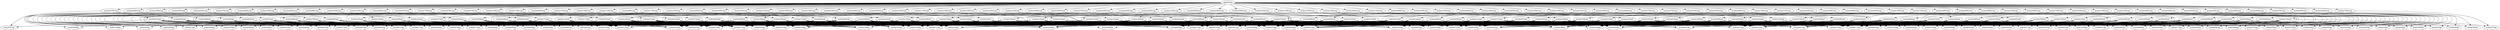 digraph genny {
  appModule -> module0Wiring, module10Wiring, module11Wiring, module12Wiring, module13Wiring, module14Wiring, module15Wiring, module16Wiring, module17Wiring, module18Wiring, module19Wiring, module1Wiring, module20Wiring, module21Wiring, module22Wiring, module23Wiring, module24Wiring, module25Wiring, module26Wiring, module27Wiring, module28Wiring, module29Wiring, module2Wiring, module30Wiring, module31Wiring, module32Wiring, module33Wiring, module34Wiring, module35Wiring, module36Wiring, module37Wiring, module38Wiring, module39Wiring, module3Wiring, module40Wiring, module41Wiring, module42Wiring, module43Wiring, module44Wiring, module45Wiring, module46Wiring, module47Wiring, module48Wiring, module49Wiring, module4Wiring, module50Wiring, module51Wiring, module52Wiring, module53Wiring, module54Wiring, module55Wiring, module56Wiring, module57Wiring, module58Wiring, module59Wiring, module5Wiring, module60Wiring, module61Wiring, module62Wiring, module63Wiring, module64Wiring, module65Wiring, module66Wiring, module67Wiring, module68Wiring, module69Wiring, module6Wiring, module70Wiring, module71Wiring, module72Wiring, module73Wiring, module74Wiring, module75Wiring, module76Wiring, module77Wiring, module78Wiring, module79Wiring, module7Wiring, module80Wiring, module81Wiring, module82Wiring, module83Wiring, module84Wiring, module85Wiring, module86Wiring, module87Wiring, module88Wiring, module89Wiring, module8Wiring, module90Wiring, module91Wiring, module92Wiring, module93Wiring, module94Wiring, module95Wiring, module96Wiring, module97Wiring, module98Wiring, module99Wiring, module9Wiring;
  module0Wiring -> module0Api, module0Impl;
  module0Api;
  module0Impl -> module0Api, module14Api, module17Api, module22Api, module22Api, module33Api, module33Api, module38Api, module39Api, module48Api, module49Api;
  module1Wiring -> module1Api, module1Impl;
  module1Api;
  module1Impl -> module13Api, module1Api, module20Api, module25Api, module26Api, module30Api, module31Api, module31Api, module43Api, module44Api, module48Api;
  module2Wiring -> module2Api, module2Impl;
  module2Api;
  module2Impl -> module11Api, module15Api, module17Api, module22Api, module26Api, module28Api, module2Api, module31Api, module33Api, module45Api, module47Api;
  module3Wiring -> module3Api, module3Impl;
  module3Api;
  module3Impl -> module10Api, module15Api, module17Api, module20Api, module22Api, module33Api, module36Api, module3Api, module46Api, module47Api, module47Api;
  module4Wiring -> module4Api, module4Impl;
  module4Api;
  module4Impl -> module10Api, module12Api, module15Api, module19Api, module19Api, module24Api, module26Api, module29Api, module46Api, module47Api, module4Api;
  module5Wiring -> module5Api, module5Impl;
  module5Api;
  module5Impl -> module15Api, module17Api, module24Api, module26Api, module31Api, module40Api, module44Api, module45Api, module46Api, module46Api, module5Api;
  module6Wiring -> module6Api, module6Impl;
  module6Api;
  module6Impl -> module14Api, module14Api, module16Api, module22Api, module27Api, module28Api, module31Api, module43Api, module44Api, module48Api, module6Api;
  module7Wiring -> module7Api, module7Impl;
  module7Api;
  module7Impl -> module12Api, module14Api, module17Api, module23Api, module29Api, module35Api, module41Api, module41Api, module42Api, module48Api, module7Api;
  module8Wiring -> module8Api, module8Impl;
  module8Api;
  module8Impl -> module11Api, module15Api, module25Api, module31Api, module33Api, module37Api, module37Api, module37Api, module39Api, module45Api, module8Api;
  module9Wiring -> module9Api, module9Impl;
  module9Api;
  module9Impl -> module10Api, module13Api, module20Api, module25Api, module31Api, module34Api, module37Api, module37Api, module43Api, module48Api, module9Api;
  module10Wiring -> module10Api, module10Impl;
  module10Api;
  module10Impl -> module10Api, module11Api, module12Api, module12Api, module15Api, module20Api, module21Api, module31Api, module37Api, module43Api, module49Api;
  module11Wiring -> module11Api, module11Impl;
  module11Api;
  module11Impl -> module11Api, module12Api, module18Api, module23Api, module27Api, module27Api, module35Api, module39Api, module39Api, module42Api, module43Api;
  module12Wiring -> module12Api, module12Impl;
  module12Api;
  module12Impl -> module12Api, module14Api, module17Api, module24Api, module25Api, module28Api, module31Api, module34Api, module36Api, module38Api, module44Api;
  module13Wiring -> module13Api, module13Impl;
  module13Api;
  module13Impl -> module11Api, module12Api, module12Api, module13Api, module16Api, module32Api, module35Api, module35Api, module39Api, module42Api, module45Api;
  module14Wiring -> module14Api, module14Impl;
  module14Api;
  module14Impl -> module14Api, module18Api, module20Api, module21Api, module31Api, module33Api, module41Api, module41Api, module42Api, module46Api, module46Api;
  module15Wiring -> module15Api, module15Impl;
  module15Api;
  module15Impl -> module15Api, module21Api, module26Api, module26Api, module28Api, module33Api, module36Api, module39Api, module46Api, module49Api, module49Api;
  module16Wiring -> module16Api, module16Impl;
  module16Api;
  module16Impl -> module13Api, module14Api, module15Api, module16Api, module21Api, module25Api, module26Api, module32Api, module41Api, module42Api, module48Api;
  module17Wiring -> module17Api, module17Impl;
  module17Api;
  module17Impl -> module14Api, module16Api, module17Api, module18Api, module19Api, module31Api, module36Api, module39Api, module42Api, module45Api, module49Api;
  module18Wiring -> module18Api, module18Impl;
  module18Api;
  module18Impl -> module11Api, module13Api, module13Api, module17Api, module18Api, module23Api, module29Api, module32Api, module36Api, module47Api, module48Api;
  module19Wiring -> module19Api, module19Impl;
  module19Api;
  module19Impl -> module12Api, module19Api, module22Api, module23Api, module27Api, module32Api, module34Api, module35Api, module36Api, module37Api, module41Api;
  module20Wiring -> module20Api, module20Impl;
  module20Api;
  module20Impl -> module16Api, module16Api, module20Api, module21Api, module25Api, module25Api, module29Api, module31Api, module38Api, module43Api, module46Api;
  module21Wiring -> module21Api, module21Impl;
  module21Api;
  module21Impl -> module11Api, module21Api, module23Api, module25Api, module28Api, module32Api, module36Api, module38Api, module42Api, module44Api, module48Api;
  module22Wiring -> module22Api, module22Impl;
  module22Api;
  module22Impl -> module13Api, module14Api, module19Api, module22Api, module26Api, module29Api, module33Api, module34Api, module35Api, module35Api, module44Api;
  module23Wiring -> module23Api, module23Impl;
  module23Api;
  module23Impl -> module11Api, module12Api, module16Api, module23Api, module33Api, module37Api, module42Api, module44Api, module45Api, module45Api, module45Api;
  module24Wiring -> module24Api, module24Impl;
  module24Api;
  module24Impl -> module17Api, module22Api, module24Api, module35Api, module35Api, module35Api, module36Api, module39Api, module40Api, module42Api, module44Api;
  module25Wiring -> module25Api, module25Impl;
  module25Api;
  module25Impl -> module25Api, module27Api, module27Api, module33Api, module35Api, module36Api, module37Api, module38Api, module46Api, module49Api, module49Api;
  module26Wiring -> module26Api, module26Impl;
  module26Api;
  module26Impl -> module12Api, module14Api, module14Api, module20Api, module26Api, module28Api, module33Api, module35Api, module38Api, module45Api, module48Api;
  module27Wiring -> module27Api, module27Impl;
  module27Api;
  module27Impl -> module12Api, module21Api, module22Api, module24Api, module27Api, module28Api, module29Api, module29Api, module30Api, module45Api, module48Api;
  module28Wiring -> module28Api, module28Impl;
  module28Api;
  module28Impl -> module10Api, module12Api, module13Api, module16Api, module20Api, module20Api, module21Api, module27Api, module28Api, module44Api, module47Api;
  module29Wiring -> module29Api, module29Impl;
  module29Api;
  module29Impl -> module12Api, module15Api, module16Api, module16Api, module20Api, module23Api, module29Api, module31Api, module34Api, module45Api, module45Api;
  module30Wiring -> module30Api, module30Impl;
  module30Api;
  module30Impl -> module11Api, module14Api, module26Api, module26Api, module27Api, module30Api, module34Api, module41Api, module44Api, module45Api, module47Api;
  module31Wiring -> module31Api, module31Impl;
  module31Api;
  module31Impl -> module20Api, module29Api, module31Api, module32Api, module33Api, module38Api, module38Api, module40Api, module40Api, module45Api, module49Api;
  module32Wiring -> module32Api, module32Impl;
  module32Api;
  module32Impl -> module10Api, module10Api, module13Api, module14Api, module19Api, module25Api, module28Api, module31Api, module32Api, module37Api, module46Api;
  module33Wiring -> module33Api, module33Impl;
  module33Api;
  module33Impl -> module21Api, module21Api, module22Api, module31Api, module33Api, module35Api, module43Api, module44Api, module45Api, module46Api, module47Api;
  module34Wiring -> module34Api, module34Impl;
  module34Api;
  module34Impl -> module13Api, module19Api, module22Api, module24Api, module29Api, module31Api, module34Api, module36Api, module38Api, module41Api, module47Api;
  module35Wiring -> module35Api, module35Impl;
  module35Api;
  module35Impl -> module10Api, module13Api, module16Api, module18Api, module19Api, module22Api, module23Api, module24Api, module26Api, module35Api, module38Api;
  module36Wiring -> module36Api, module36Impl;
  module36Api;
  module36Impl -> module10Api, module17Api, module18Api, module22Api, module26Api, module28Api, module34Api, module35Api, module36Api, module44Api, module45Api;
  module37Wiring -> module37Api, module37Impl;
  module37Api;
  module37Impl -> module10Api, module11Api, module14Api, module18Api, module19Api, module27Api, module33Api, module35Api, module37Api, module45Api, module48Api;
  module38Wiring -> module38Api, module38Impl;
  module38Api;
  module38Impl -> module11Api, module13Api, module17Api, module27Api, module29Api, module31Api, module35Api, module35Api, module37Api, module38Api, module49Api;
  module39Wiring -> module39Api, module39Impl;
  module39Api;
  module39Impl -> module16Api, module19Api, module19Api, module23Api, module25Api, module36Api, module36Api, module38Api, module39Api, module39Api, module48Api;
  module40Wiring -> module40Api, module40Impl;
  module40Api;
  module40Impl -> module13Api, module17Api, module19Api, module21Api, module21Api, module24Api, module29Api, module40Api, module48Api, module49Api, module49Api;
  module41Wiring -> module41Api, module41Impl;
  module41Api;
  module41Impl -> module14Api, module16Api, module16Api, module22Api, module25Api, module36Api, module40Api, module41Api, module44Api, module46Api, module48Api;
  module42Wiring -> module42Api, module42Impl;
  module42Api;
  module42Impl -> module12Api, module17Api, module19Api, module22Api, module26Api, module28Api, module34Api, module42Api, module44Api, module45Api, module46Api;
  module43Wiring -> module43Api, module43Impl;
  module43Api;
  module43Impl -> module13Api, module14Api, module16Api, module29Api, module30Api, module32Api, module36Api, module39Api, module40Api, module43Api, module47Api;
  module44Wiring -> module44Api, module44Impl;
  module44Api;
  module44Impl -> module12Api, module16Api, module19Api, module21Api, module23Api, module25Api, module33Api, module36Api, module41Api, module44Api, module44Api;
  module45Wiring -> module45Api, module45Impl;
  module45Api;
  module45Impl -> module10Api, module11Api, module13Api, module20Api, module24Api, module26Api, module29Api, module29Api, module42Api, module45Api, module48Api;
  module46Wiring -> module46Api, module46Impl;
  module46Api;
  module46Impl -> module11Api, module11Api, module12Api, module13Api, module15Api, module18Api, module31Api, module35Api, module38Api, module46Api, module47Api;
  module47Wiring -> module47Api, module47Impl;
  module47Api;
  module47Impl -> module15Api, module15Api, module16Api, module26Api, module28Api, module31Api, module31Api, module42Api, module45Api, module47Api, module48Api;
  module48Wiring -> module48Api, module48Impl;
  module48Api;
  module48Impl -> module17Api, module20Api, module30Api, module32Api, module33Api, module38Api, module43Api, module45Api, module47Api, module48Api, module48Api;
  module49Wiring -> module49Api, module49Impl;
  module49Api;
  module49Impl -> module15Api, module20Api, module27Api, module29Api, module33Api, module35Api, module39Api, module41Api, module41Api, module47Api, module49Api;
  module50Wiring -> module50Api, module50Impl;
  module50Api;
  module50Impl -> module10Api, module13Api, module13Api, module24Api, module27Api, module31Api, module33Api, module38Api, module45Api, module49Api, module50Api;
  module51Wiring -> module51Api, module51Impl;
  module51Api;
  module51Impl -> module16Api, module22Api, module24Api, module34Api, module36Api, module40Api, module42Api, module45Api, module47Api, module49Api, module51Api;
  module52Wiring -> module52Api, module52Impl;
  module52Api;
  module52Impl -> module14Api, module16Api, module17Api, module18Api, module33Api, module34Api, module37Api, module38Api, module48Api, module49Api, module52Api;
  module53Wiring -> module53Api, module53Impl;
  module53Api;
  module53Impl -> module11Api, module15Api, module16Api, module17Api, module21Api, module22Api, module23Api, module25Api, module41Api, module49Api, module53Api;
  module54Wiring -> module54Api, module54Impl;
  module54Api;
  module54Impl -> module18Api, module19Api, module22Api, module30Api, module31Api, module38Api, module40Api, module45Api, module49Api, module49Api, module54Api;
  module55Wiring -> module55Api, module55Impl;
  module55Api;
  module55Impl -> module11Api, module19Api, module23Api, module25Api, module31Api, module35Api, module40Api, module40Api, module49Api, module49Api, module55Api;
  module56Wiring -> module56Api, module56Impl;
  module56Api;
  module56Impl -> module12Api, module15Api, module25Api, module26Api, module29Api, module34Api, module42Api, module43Api, module43Api, module46Api, module56Api;
  module57Wiring -> module57Api, module57Impl;
  module57Api;
  module57Impl -> module15Api, module18Api, module23Api, module23Api, module28Api, module36Api, module39Api, module44Api, module46Api, module49Api, module57Api;
  module58Wiring -> module58Api, module58Impl;
  module58Api;
  module58Impl -> module14Api, module16Api, module19Api, module21Api, module25Api, module27Api, module27Api, module35Api, module39Api, module43Api, module58Api;
  module59Wiring -> module59Api, module59Impl;
  module59Api;
  module59Impl -> module16Api, module23Api, module25Api, module29Api, module30Api, module33Api, module35Api, module42Api, module45Api, module46Api, module59Api;
  module60Wiring -> module60Api, module60Impl;
  module60Api;
  module60Impl -> module14Api, module17Api, module20Api, module21Api, module33Api, module37Api, module41Api, module41Api, module42Api, module42Api, module60Api;
  module61Wiring -> module61Api, module61Impl;
  module61Api;
  module61Impl -> module22Api, module27Api, module32Api, module32Api, module33Api, module42Api, module42Api, module43Api, module46Api, module48Api, module61Api;
  module62Wiring -> module62Api, module62Impl;
  module62Api;
  module62Impl -> module18Api, module20Api, module25Api, module28Api, module39Api, module39Api, module42Api, module47Api, module47Api, module47Api, module62Api;
  module63Wiring -> module63Api, module63Impl;
  module63Api;
  module63Impl -> module12Api, module15Api, module26Api, module28Api, module33Api, module37Api, module39Api, module44Api, module45Api, module47Api, module63Api;
  module64Wiring -> module64Api, module64Impl;
  module64Api;
  module64Impl -> module14Api, module16Api, module18Api, module28Api, module32Api, module33Api, module37Api, module39Api, module41Api, module45Api, module64Api;
  module65Wiring -> module65Api, module65Impl;
  module65Api;
  module65Impl -> module10Api, module12Api, module14Api, module15Api, module27Api, module33Api, module35Api, module44Api, module47Api, module48Api, module65Api;
  module66Wiring -> module66Api, module66Impl;
  module66Api;
  module66Impl -> module15Api, module23Api, module25Api, module30Api, module34Api, module36Api, module37Api, module44Api, module46Api, module49Api, module66Api;
  module67Wiring -> module67Api, module67Impl;
  module67Api;
  module67Impl -> module13Api, module14Api, module17Api, module17Api, module17Api, module20Api, module30Api, module37Api, module41Api, module41Api, module67Api;
  module68Wiring -> module68Api, module68Impl;
  module68Api;
  module68Impl -> module14Api, module17Api, module18Api, module19Api, module19Api, module22Api, module26Api, module28Api, module36Api, module39Api, module68Api;
  module69Wiring -> module69Api, module69Impl;
  module69Api;
  module69Impl -> module10Api, module18Api, module20Api, module27Api, module37Api, module39Api, module42Api, module45Api, module45Api, module49Api, module69Api;
  module70Wiring -> module70Api, module70Impl;
  module70Api;
  module70Impl -> module15Api, module15Api, module16Api, module16Api, module17Api, module24Api, module40Api, module41Api, module41Api, module47Api, module70Api;
  module71Wiring -> module71Api, module71Impl;
  module71Api;
  module71Impl -> module14Api, module19Api, module19Api, module23Api, module23Api, module30Api, module31Api, module37Api, module40Api, module49Api, module71Api;
  module72Wiring -> module72Api, module72Impl;
  module72Api;
  module72Impl -> module11Api, module12Api, module17Api, module20Api, module23Api, module28Api, module40Api, module43Api, module48Api, module49Api, module72Api;
  module73Wiring -> module73Api, module73Impl;
  module73Api;
  module73Impl -> module11Api, module20Api, module26Api, module28Api, module33Api, module34Api, module35Api, module35Api, module39Api, module48Api, module73Api;
  module74Wiring -> module74Api, module74Impl;
  module74Api;
  module74Impl -> module13Api, module13Api, module15Api, module17Api, module23Api, module24Api, module32Api, module41Api, module45Api, module46Api, module74Api;
  module75Wiring -> module75Api, module75Impl;
  module75Api;
  module75Impl -> module13Api, module28Api, module28Api, module28Api, module29Api, module29Api, module31Api, module39Api, module43Api, module47Api, module75Api;
  module76Wiring -> module76Api, module76Impl;
  module76Api;
  module76Impl -> module11Api, module14Api, module17Api, module17Api, module23Api, module32Api, module33Api, module34Api, module36Api, module45Api, module76Api;
  module77Wiring -> module77Api, module77Impl;
  module77Api;
  module77Impl -> module11Api, module14Api, module17Api, module23Api, module25Api, module30Api, module37Api, module41Api, module43Api, module46Api, module77Api;
  module78Wiring -> module78Api, module78Impl;
  module78Api;
  module78Impl -> module22Api, module22Api, module23Api, module24Api, module30Api, module32Api, module41Api, module46Api, module48Api, module48Api, module78Api;
  module79Wiring -> module79Api, module79Impl;
  module79Api;
  module79Impl -> module17Api, module21Api, module29Api, module30Api, module32Api, module33Api, module36Api, module36Api, module44Api, module49Api, module79Api;
  module80Wiring -> module80Api, module80Impl;
  module80Api;
  module80Impl -> module10Api, module14Api, module19Api, module25Api, module26Api, module29Api, module39Api, module39Api, module45Api, module46Api, module80Api;
  module81Wiring -> module81Api, module81Impl;
  module81Api;
  module81Impl -> module11Api, module16Api, module19Api, module19Api, module21Api, module23Api, module26Api, module35Api, module36Api, module38Api, module81Api;
  module82Wiring -> module82Api, module82Impl;
  module82Api;
  module82Impl -> module11Api, module22Api, module26Api, module30Api, module35Api, module39Api, module42Api, module44Api, module46Api, module47Api, module82Api;
  module83Wiring -> module83Api, module83Impl;
  module83Api;
  module83Impl -> module18Api, module20Api, module20Api, module30Api, module34Api, module35Api, module39Api, module41Api, module45Api, module46Api, module83Api;
  module84Wiring -> module84Api, module84Impl;
  module84Api;
  module84Impl -> module16Api, module17Api, module19Api, module20Api, module28Api, module31Api, module35Api, module35Api, module37Api, module38Api, module84Api;
  module85Wiring -> module85Api, module85Impl;
  module85Api;
  module85Impl -> module20Api, module26Api, module33Api, module34Api, module34Api, module37Api, module38Api, module47Api, module48Api, module49Api, module85Api;
  module86Wiring -> module86Api, module86Impl;
  module86Api;
  module86Impl -> module14Api, module19Api, module26Api, module27Api, module30Api, module39Api, module40Api, module40Api, module41Api, module44Api, module86Api;
  module87Wiring -> module87Api, module87Impl;
  module87Api;
  module87Impl -> module17Api, module18Api, module18Api, module20Api, module21Api, module23Api, module35Api, module46Api, module48Api, module48Api, module87Api;
  module88Wiring -> module88Api, module88Impl;
  module88Api;
  module88Impl -> module11Api, module13Api, module18Api, module28Api, module30Api, module34Api, module36Api, module43Api, module44Api, module47Api, module88Api;
  module89Wiring -> module89Api, module89Impl;
  module89Api;
  module89Impl -> module19Api, module20Api, module21Api, module23Api, module25Api, module28Api, module30Api, module38Api, module40Api, module40Api, module89Api;
  module90Wiring -> module90Api, module90Impl;
  module90Api;
  module90Impl -> module10Api, module12Api, module15Api, module20Api, module23Api, module28Api, module29Api, module32Api, module33Api, module34Api, module90Api;
  module91Wiring -> module91Api, module91Impl;
  module91Api;
  module91Impl -> module12Api, module17Api, module17Api, module18Api, module27Api, module32Api, module43Api, module44Api, module45Api, module47Api, module91Api;
  module92Wiring -> module92Api, module92Impl;
  module92Api;
  module92Impl -> module10Api, module10Api, module21Api, module30Api, module35Api, module39Api, module44Api, module44Api, module45Api, module46Api, module92Api;
  module93Wiring -> module93Api, module93Impl;
  module93Api;
  module93Impl -> module12Api, module18Api, module19Api, module22Api, module31Api, module35Api, module37Api, module43Api, module48Api, module48Api, module93Api;
  module94Wiring -> module94Api, module94Impl;
  module94Api;
  module94Impl -> module10Api, module20Api, module23Api, module24Api, module30Api, module31Api, module34Api, module44Api, module46Api, module48Api, module94Api;
  module95Wiring -> module95Api, module95Impl;
  module95Api;
  module95Impl -> module10Api, module20Api, module23Api, module24Api, module25Api, module28Api, module40Api, module44Api, module48Api, module49Api, module95Api;
  module96Wiring -> module96Api, module96Impl;
  module96Api;
  module96Impl -> module13Api, module15Api, module20Api, module23Api, module31Api, module33Api, module37Api, module38Api, module42Api, module47Api, module96Api;
  module97Wiring -> module97Api, module97Impl;
  module97Api;
  module97Impl -> module14Api, module19Api, module20Api, module21Api, module25Api, module28Api, module29Api, module36Api, module41Api, module42Api, module97Api;
  module98Wiring -> module98Api, module98Impl;
  module98Api;
  module98Impl -> module12Api, module17Api, module19Api, module29Api, module35Api, module35Api, module45Api, module48Api, module49Api, module49Api, module98Api;
  module99Wiring -> module99Api, module99Impl;
  module99Api;
  module99Impl -> module10Api, module13Api, module18Api, module20Api, module28Api, module40Api, module41Api, module41Api, module41Api, module46Api, module99Api;
}